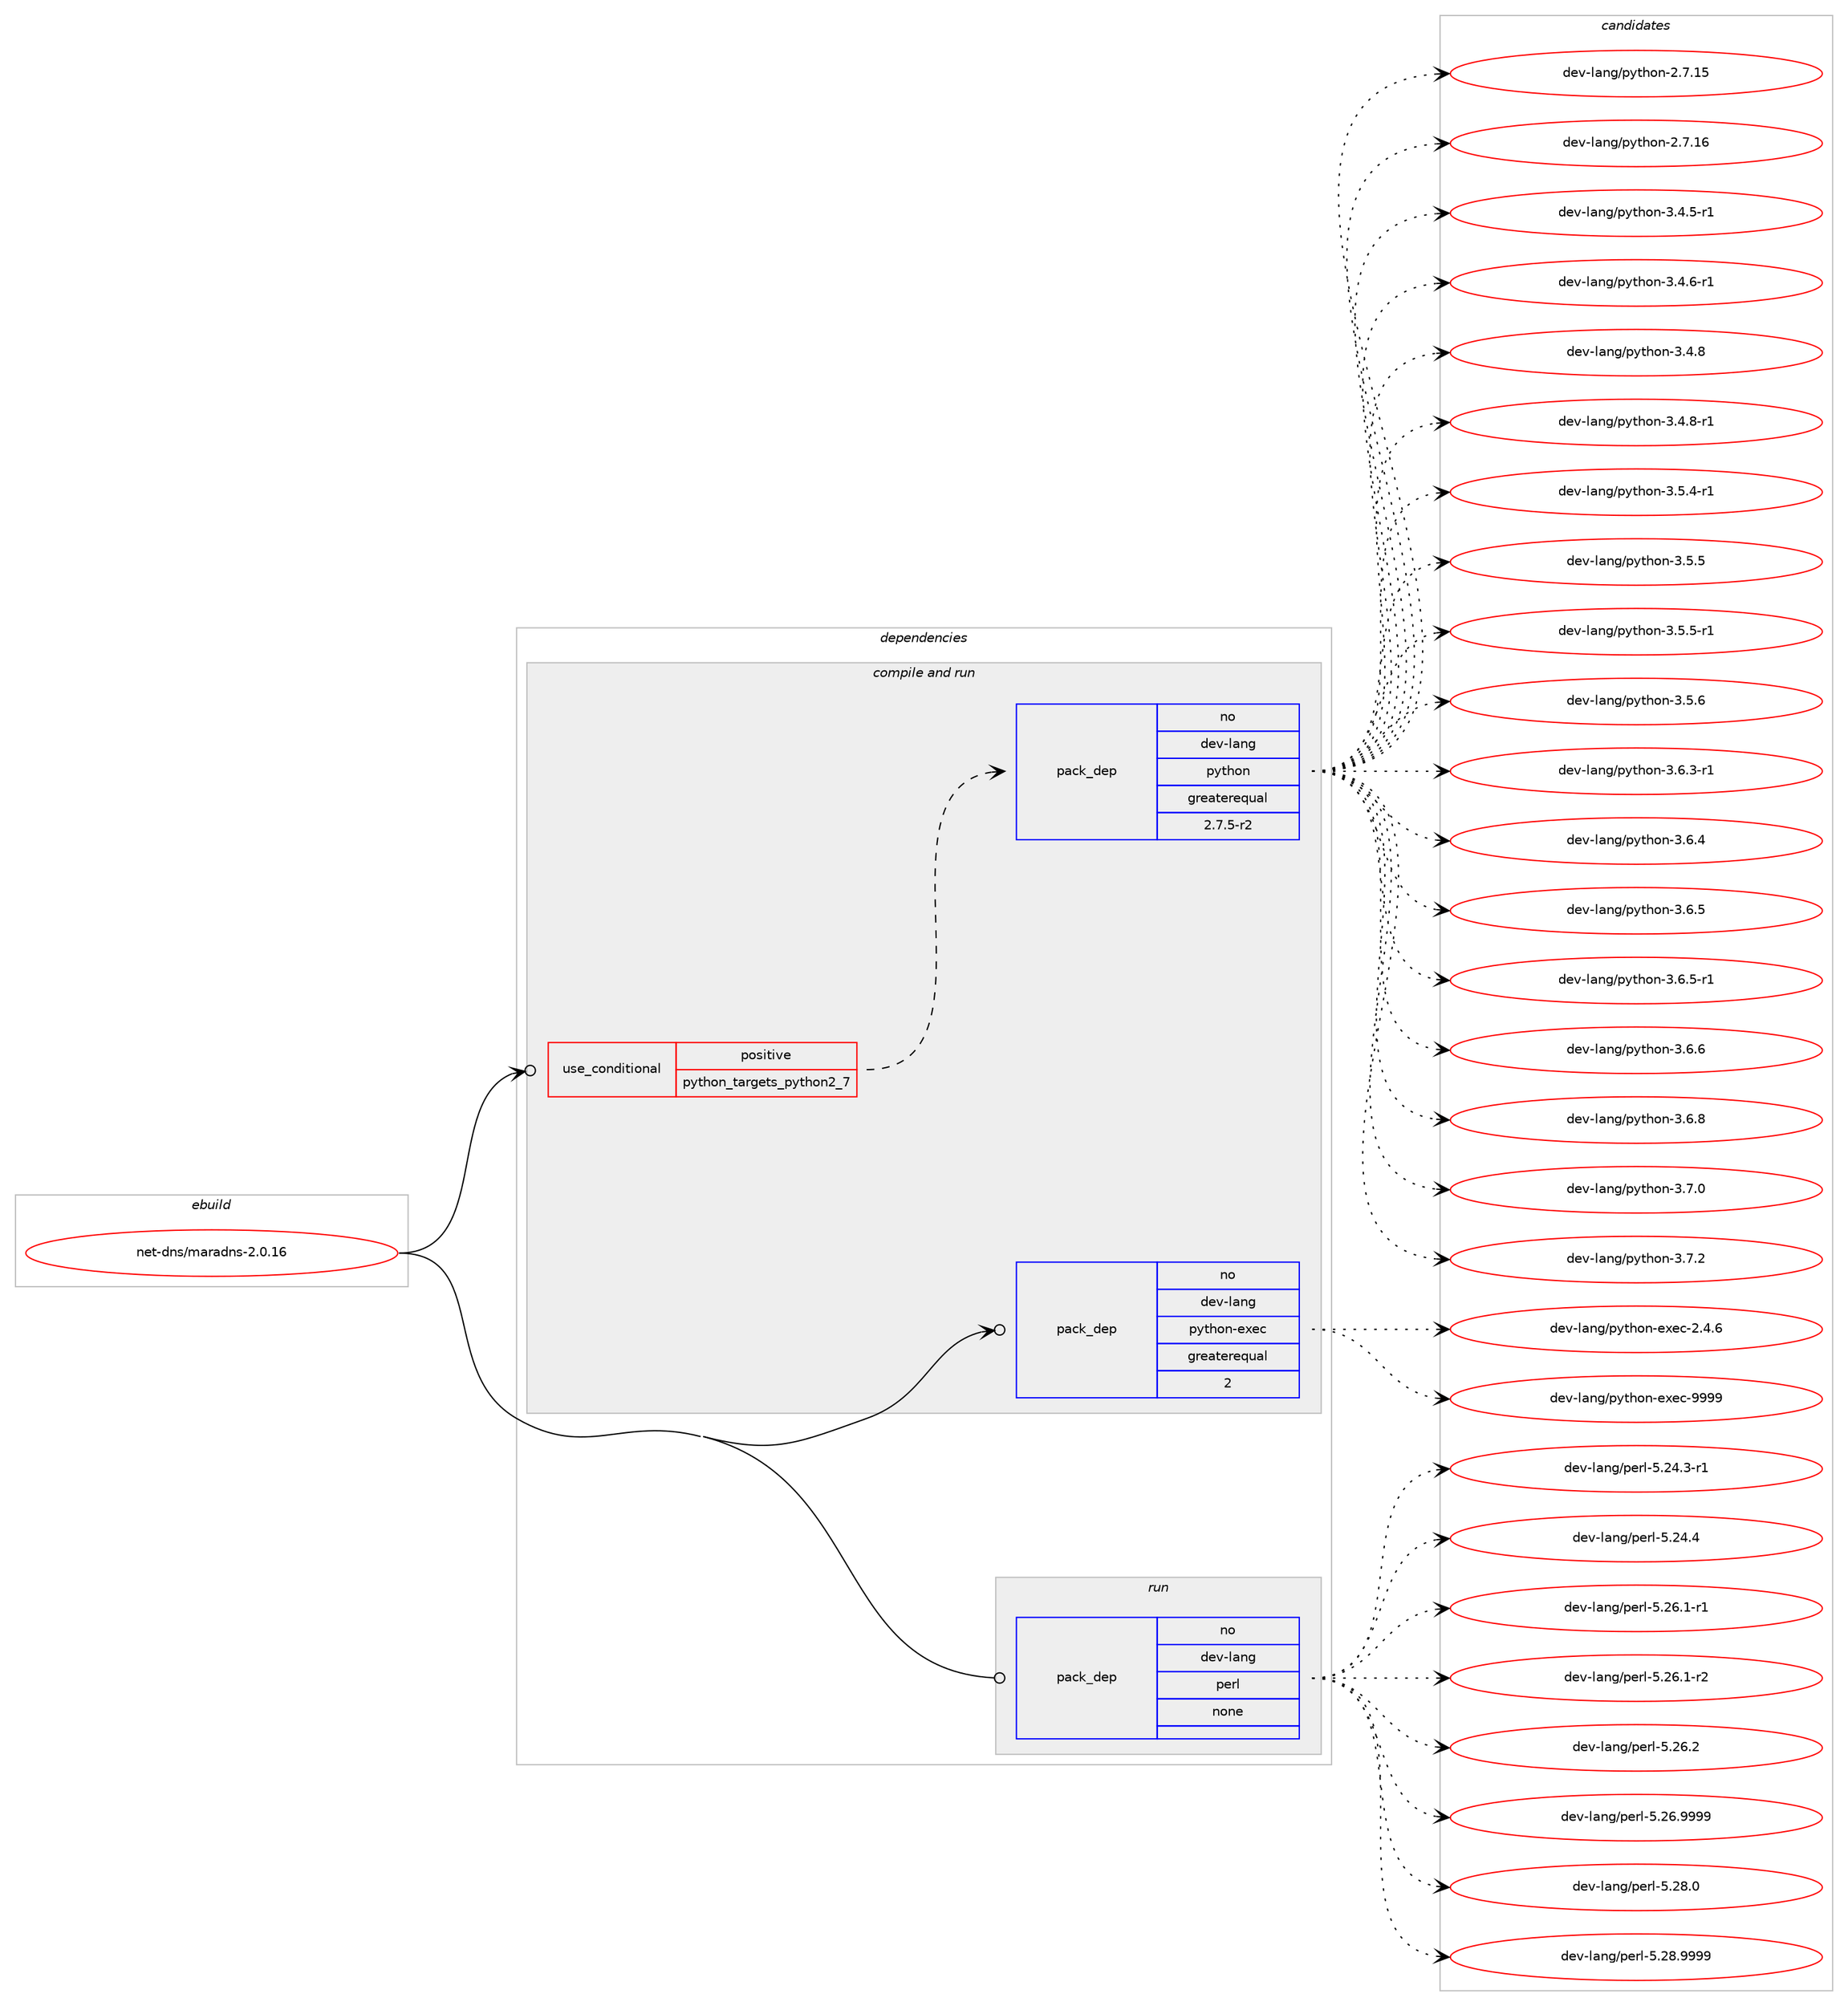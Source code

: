 digraph prolog {

# *************
# Graph options
# *************

newrank=true;
concentrate=true;
compound=true;
graph [rankdir=LR,fontname=Helvetica,fontsize=10,ranksep=1.5];#, ranksep=2.5, nodesep=0.2];
edge  [arrowhead=vee];
node  [fontname=Helvetica,fontsize=10];

# **********
# The ebuild
# **********

subgraph cluster_leftcol {
color=gray;
rank=same;
label=<<i>ebuild</i>>;
id [label="net-dns/maradns-2.0.16", color=red, width=4, href="../net-dns/maradns-2.0.16.svg"];
}

# ****************
# The dependencies
# ****************

subgraph cluster_midcol {
color=gray;
label=<<i>dependencies</i>>;
subgraph cluster_compile {
fillcolor="#eeeeee";
style=filled;
label=<<i>compile</i>>;
}
subgraph cluster_compileandrun {
fillcolor="#eeeeee";
style=filled;
label=<<i>compile and run</i>>;
subgraph cond443968 {
dependency1650912 [label=<<TABLE BORDER="0" CELLBORDER="1" CELLSPACING="0" CELLPADDING="4"><TR><TD ROWSPAN="3" CELLPADDING="10">use_conditional</TD></TR><TR><TD>positive</TD></TR><TR><TD>python_targets_python2_7</TD></TR></TABLE>>, shape=none, color=red];
subgraph pack1180214 {
dependency1650913 [label=<<TABLE BORDER="0" CELLBORDER="1" CELLSPACING="0" CELLPADDING="4" WIDTH="220"><TR><TD ROWSPAN="6" CELLPADDING="30">pack_dep</TD></TR><TR><TD WIDTH="110">no</TD></TR><TR><TD>dev-lang</TD></TR><TR><TD>python</TD></TR><TR><TD>greaterequal</TD></TR><TR><TD>2.7.5-r2</TD></TR></TABLE>>, shape=none, color=blue];
}
dependency1650912:e -> dependency1650913:w [weight=20,style="dashed",arrowhead="vee"];
}
id:e -> dependency1650912:w [weight=20,style="solid",arrowhead="odotvee"];
subgraph pack1180215 {
dependency1650914 [label=<<TABLE BORDER="0" CELLBORDER="1" CELLSPACING="0" CELLPADDING="4" WIDTH="220"><TR><TD ROWSPAN="6" CELLPADDING="30">pack_dep</TD></TR><TR><TD WIDTH="110">no</TD></TR><TR><TD>dev-lang</TD></TR><TR><TD>python-exec</TD></TR><TR><TD>greaterequal</TD></TR><TR><TD>2</TD></TR></TABLE>>, shape=none, color=blue];
}
id:e -> dependency1650914:w [weight=20,style="solid",arrowhead="odotvee"];
}
subgraph cluster_run {
fillcolor="#eeeeee";
style=filled;
label=<<i>run</i>>;
subgraph pack1180216 {
dependency1650915 [label=<<TABLE BORDER="0" CELLBORDER="1" CELLSPACING="0" CELLPADDING="4" WIDTH="220"><TR><TD ROWSPAN="6" CELLPADDING="30">pack_dep</TD></TR><TR><TD WIDTH="110">no</TD></TR><TR><TD>dev-lang</TD></TR><TR><TD>perl</TD></TR><TR><TD>none</TD></TR><TR><TD></TD></TR></TABLE>>, shape=none, color=blue];
}
id:e -> dependency1650915:w [weight=20,style="solid",arrowhead="odot"];
}
}

# **************
# The candidates
# **************

subgraph cluster_choices {
rank=same;
color=gray;
label=<<i>candidates</i>>;

subgraph choice1180214 {
color=black;
nodesep=1;
choice10010111845108971101034711212111610411111045504655464953 [label="dev-lang/python-2.7.15", color=red, width=4,href="../dev-lang/python-2.7.15.svg"];
choice10010111845108971101034711212111610411111045504655464954 [label="dev-lang/python-2.7.16", color=red, width=4,href="../dev-lang/python-2.7.16.svg"];
choice1001011184510897110103471121211161041111104551465246534511449 [label="dev-lang/python-3.4.5-r1", color=red, width=4,href="../dev-lang/python-3.4.5-r1.svg"];
choice1001011184510897110103471121211161041111104551465246544511449 [label="dev-lang/python-3.4.6-r1", color=red, width=4,href="../dev-lang/python-3.4.6-r1.svg"];
choice100101118451089711010347112121116104111110455146524656 [label="dev-lang/python-3.4.8", color=red, width=4,href="../dev-lang/python-3.4.8.svg"];
choice1001011184510897110103471121211161041111104551465246564511449 [label="dev-lang/python-3.4.8-r1", color=red, width=4,href="../dev-lang/python-3.4.8-r1.svg"];
choice1001011184510897110103471121211161041111104551465346524511449 [label="dev-lang/python-3.5.4-r1", color=red, width=4,href="../dev-lang/python-3.5.4-r1.svg"];
choice100101118451089711010347112121116104111110455146534653 [label="dev-lang/python-3.5.5", color=red, width=4,href="../dev-lang/python-3.5.5.svg"];
choice1001011184510897110103471121211161041111104551465346534511449 [label="dev-lang/python-3.5.5-r1", color=red, width=4,href="../dev-lang/python-3.5.5-r1.svg"];
choice100101118451089711010347112121116104111110455146534654 [label="dev-lang/python-3.5.6", color=red, width=4,href="../dev-lang/python-3.5.6.svg"];
choice1001011184510897110103471121211161041111104551465446514511449 [label="dev-lang/python-3.6.3-r1", color=red, width=4,href="../dev-lang/python-3.6.3-r1.svg"];
choice100101118451089711010347112121116104111110455146544652 [label="dev-lang/python-3.6.4", color=red, width=4,href="../dev-lang/python-3.6.4.svg"];
choice100101118451089711010347112121116104111110455146544653 [label="dev-lang/python-3.6.5", color=red, width=4,href="../dev-lang/python-3.6.5.svg"];
choice1001011184510897110103471121211161041111104551465446534511449 [label="dev-lang/python-3.6.5-r1", color=red, width=4,href="../dev-lang/python-3.6.5-r1.svg"];
choice100101118451089711010347112121116104111110455146544654 [label="dev-lang/python-3.6.6", color=red, width=4,href="../dev-lang/python-3.6.6.svg"];
choice100101118451089711010347112121116104111110455146544656 [label="dev-lang/python-3.6.8", color=red, width=4,href="../dev-lang/python-3.6.8.svg"];
choice100101118451089711010347112121116104111110455146554648 [label="dev-lang/python-3.7.0", color=red, width=4,href="../dev-lang/python-3.7.0.svg"];
choice100101118451089711010347112121116104111110455146554650 [label="dev-lang/python-3.7.2", color=red, width=4,href="../dev-lang/python-3.7.2.svg"];
dependency1650913:e -> choice10010111845108971101034711212111610411111045504655464953:w [style=dotted,weight="100"];
dependency1650913:e -> choice10010111845108971101034711212111610411111045504655464954:w [style=dotted,weight="100"];
dependency1650913:e -> choice1001011184510897110103471121211161041111104551465246534511449:w [style=dotted,weight="100"];
dependency1650913:e -> choice1001011184510897110103471121211161041111104551465246544511449:w [style=dotted,weight="100"];
dependency1650913:e -> choice100101118451089711010347112121116104111110455146524656:w [style=dotted,weight="100"];
dependency1650913:e -> choice1001011184510897110103471121211161041111104551465246564511449:w [style=dotted,weight="100"];
dependency1650913:e -> choice1001011184510897110103471121211161041111104551465346524511449:w [style=dotted,weight="100"];
dependency1650913:e -> choice100101118451089711010347112121116104111110455146534653:w [style=dotted,weight="100"];
dependency1650913:e -> choice1001011184510897110103471121211161041111104551465346534511449:w [style=dotted,weight="100"];
dependency1650913:e -> choice100101118451089711010347112121116104111110455146534654:w [style=dotted,weight="100"];
dependency1650913:e -> choice1001011184510897110103471121211161041111104551465446514511449:w [style=dotted,weight="100"];
dependency1650913:e -> choice100101118451089711010347112121116104111110455146544652:w [style=dotted,weight="100"];
dependency1650913:e -> choice100101118451089711010347112121116104111110455146544653:w [style=dotted,weight="100"];
dependency1650913:e -> choice1001011184510897110103471121211161041111104551465446534511449:w [style=dotted,weight="100"];
dependency1650913:e -> choice100101118451089711010347112121116104111110455146544654:w [style=dotted,weight="100"];
dependency1650913:e -> choice100101118451089711010347112121116104111110455146544656:w [style=dotted,weight="100"];
dependency1650913:e -> choice100101118451089711010347112121116104111110455146554648:w [style=dotted,weight="100"];
dependency1650913:e -> choice100101118451089711010347112121116104111110455146554650:w [style=dotted,weight="100"];
}
subgraph choice1180215 {
color=black;
nodesep=1;
choice1001011184510897110103471121211161041111104510112010199455046524654 [label="dev-lang/python-exec-2.4.6", color=red, width=4,href="../dev-lang/python-exec-2.4.6.svg"];
choice10010111845108971101034711212111610411111045101120101994557575757 [label="dev-lang/python-exec-9999", color=red, width=4,href="../dev-lang/python-exec-9999.svg"];
dependency1650914:e -> choice1001011184510897110103471121211161041111104510112010199455046524654:w [style=dotted,weight="100"];
dependency1650914:e -> choice10010111845108971101034711212111610411111045101120101994557575757:w [style=dotted,weight="100"];
}
subgraph choice1180216 {
color=black;
nodesep=1;
choice100101118451089711010347112101114108455346505246514511449 [label="dev-lang/perl-5.24.3-r1", color=red, width=4,href="../dev-lang/perl-5.24.3-r1.svg"];
choice10010111845108971101034711210111410845534650524652 [label="dev-lang/perl-5.24.4", color=red, width=4,href="../dev-lang/perl-5.24.4.svg"];
choice100101118451089711010347112101114108455346505446494511449 [label="dev-lang/perl-5.26.1-r1", color=red, width=4,href="../dev-lang/perl-5.26.1-r1.svg"];
choice100101118451089711010347112101114108455346505446494511450 [label="dev-lang/perl-5.26.1-r2", color=red, width=4,href="../dev-lang/perl-5.26.1-r2.svg"];
choice10010111845108971101034711210111410845534650544650 [label="dev-lang/perl-5.26.2", color=red, width=4,href="../dev-lang/perl-5.26.2.svg"];
choice10010111845108971101034711210111410845534650544657575757 [label="dev-lang/perl-5.26.9999", color=red, width=4,href="../dev-lang/perl-5.26.9999.svg"];
choice10010111845108971101034711210111410845534650564648 [label="dev-lang/perl-5.28.0", color=red, width=4,href="../dev-lang/perl-5.28.0.svg"];
choice10010111845108971101034711210111410845534650564657575757 [label="dev-lang/perl-5.28.9999", color=red, width=4,href="../dev-lang/perl-5.28.9999.svg"];
dependency1650915:e -> choice100101118451089711010347112101114108455346505246514511449:w [style=dotted,weight="100"];
dependency1650915:e -> choice10010111845108971101034711210111410845534650524652:w [style=dotted,weight="100"];
dependency1650915:e -> choice100101118451089711010347112101114108455346505446494511449:w [style=dotted,weight="100"];
dependency1650915:e -> choice100101118451089711010347112101114108455346505446494511450:w [style=dotted,weight="100"];
dependency1650915:e -> choice10010111845108971101034711210111410845534650544650:w [style=dotted,weight="100"];
dependency1650915:e -> choice10010111845108971101034711210111410845534650544657575757:w [style=dotted,weight="100"];
dependency1650915:e -> choice10010111845108971101034711210111410845534650564648:w [style=dotted,weight="100"];
dependency1650915:e -> choice10010111845108971101034711210111410845534650564657575757:w [style=dotted,weight="100"];
}
}

}
